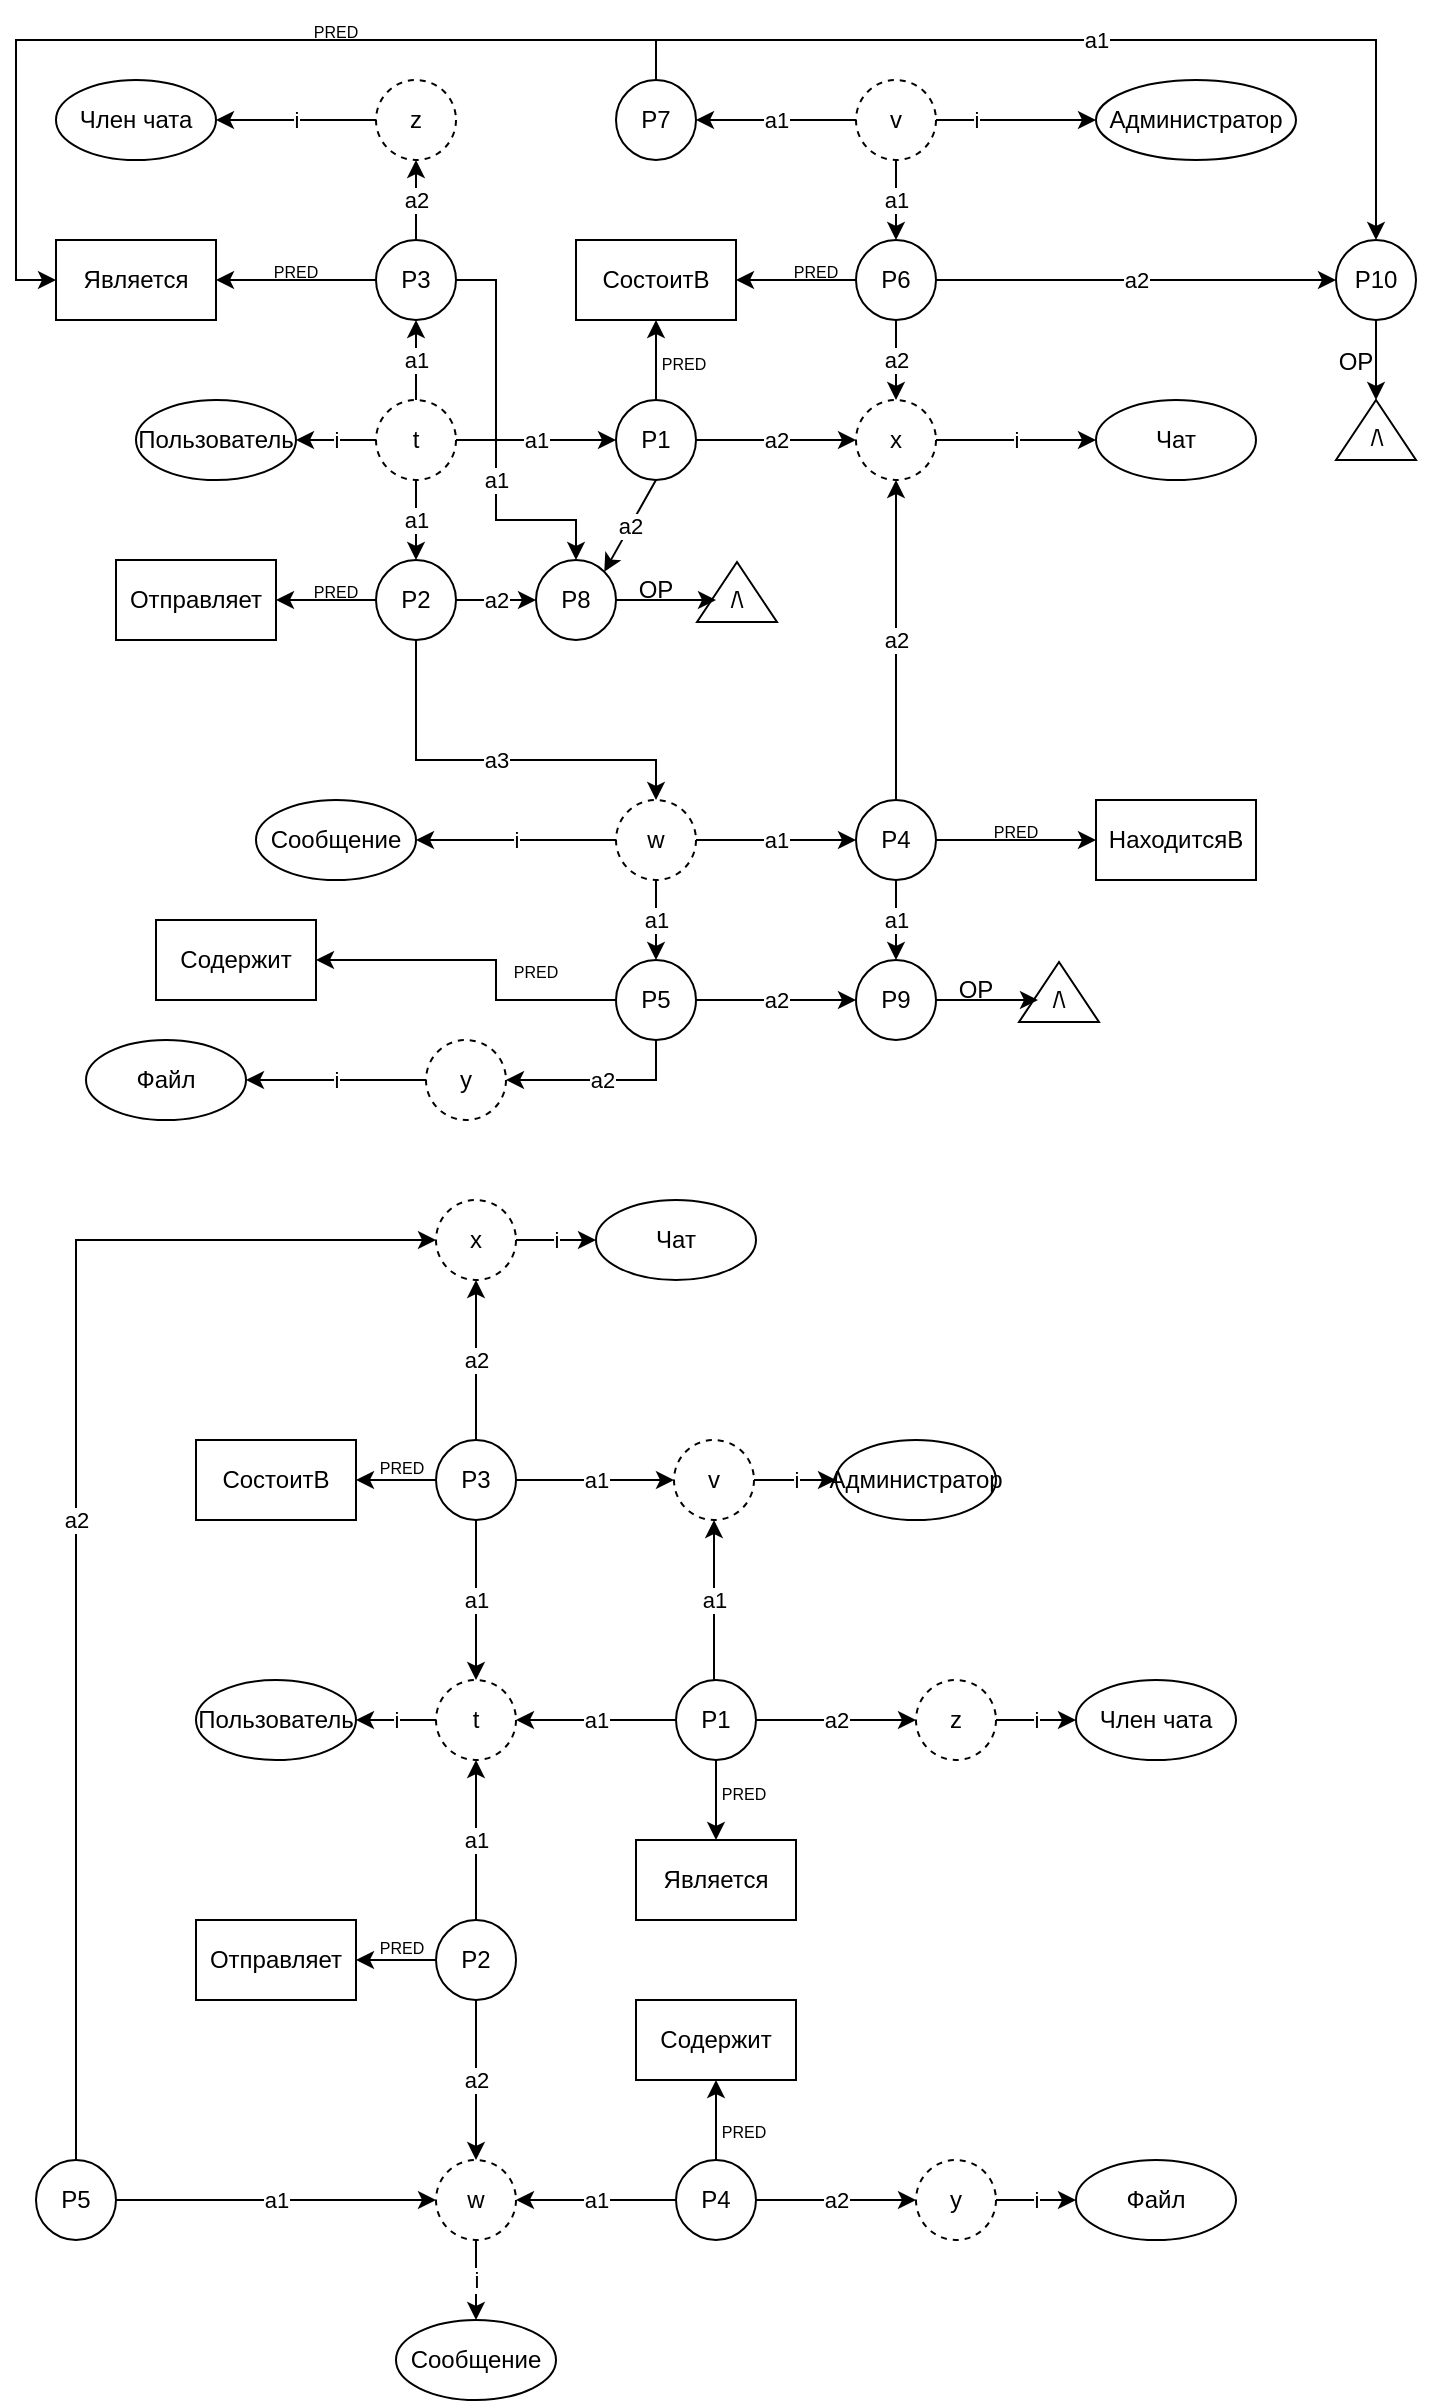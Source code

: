 <mxfile version="24.5.4" type="github">
  <diagram name="Страница — 1" id="cL5zYSq91LqEgFXlHr-6">
    <mxGraphModel dx="1185" dy="651" grid="1" gridSize="10" guides="1" tooltips="1" connect="1" arrows="1" fold="1" page="1" pageScale="1" pageWidth="827" pageHeight="1169" math="0" shadow="0">
      <root>
        <mxCell id="0" />
        <mxCell id="1" parent="0" />
        <mxCell id="q4UlUHuOyJ5aDkAFtEKm-1" value="Пользователь" style="ellipse;whiteSpace=wrap;html=1;" parent="1" vertex="1">
          <mxGeometry x="90" y="200" width="80" height="40" as="geometry" />
        </mxCell>
        <mxCell id="q4UlUHuOyJ5aDkAFtEKm-2" value="Чат" style="ellipse;whiteSpace=wrap;html=1;" parent="1" vertex="1">
          <mxGeometry x="570" y="200" width="80" height="40" as="geometry" />
        </mxCell>
        <mxCell id="q4UlUHuOyJ5aDkAFtEKm-3" value="Член чата" style="ellipse;whiteSpace=wrap;html=1;" parent="1" vertex="1">
          <mxGeometry x="50" y="40" width="80" height="40" as="geometry" />
        </mxCell>
        <mxCell id="q4UlUHuOyJ5aDkAFtEKm-4" value="Администратор" style="ellipse;whiteSpace=wrap;html=1;" parent="1" vertex="1">
          <mxGeometry x="570" y="40" width="100" height="40" as="geometry" />
        </mxCell>
        <mxCell id="q4UlUHuOyJ5aDkAFtEKm-5" value="Сообщение" style="ellipse;whiteSpace=wrap;html=1;" parent="1" vertex="1">
          <mxGeometry x="150" y="400" width="80" height="40" as="geometry" />
        </mxCell>
        <mxCell id="q4UlUHuOyJ5aDkAFtEKm-6" value="Файл" style="ellipse;whiteSpace=wrap;html=1;" parent="1" vertex="1">
          <mxGeometry x="65" y="520" width="80" height="40" as="geometry" />
        </mxCell>
        <mxCell id="q4UlUHuOyJ5aDkAFtEKm-7" value="" style="endArrow=classic;html=1;rounded=0;entryX=1;entryY=0.5;entryDx=0;entryDy=0;exitX=0;exitY=0.5;exitDx=0;exitDy=0;" parent="1" source="q4UlUHuOyJ5aDkAFtEKm-9" target="q4UlUHuOyJ5aDkAFtEKm-1" edge="1">
          <mxGeometry relative="1" as="geometry">
            <mxPoint x="150" y="260" as="sourcePoint" />
            <mxPoint x="250" y="260" as="targetPoint" />
          </mxGeometry>
        </mxCell>
        <mxCell id="q4UlUHuOyJ5aDkAFtEKm-8" value="i" style="edgeLabel;resizable=0;html=1;;align=center;verticalAlign=middle;" parent="q4UlUHuOyJ5aDkAFtEKm-7" connectable="0" vertex="1">
          <mxGeometry relative="1" as="geometry" />
        </mxCell>
        <mxCell id="q4UlUHuOyJ5aDkAFtEKm-9" value="t" style="ellipse;whiteSpace=wrap;html=1;align=center;dashed=1;" parent="1" vertex="1">
          <mxGeometry x="210" y="200" width="40" height="40" as="geometry" />
        </mxCell>
        <mxCell id="q4UlUHuOyJ5aDkAFtEKm-10" value="" style="endArrow=classic;html=1;rounded=0;entryX=0;entryY=0.5;entryDx=0;entryDy=0;exitX=1;exitY=0.5;exitDx=0;exitDy=0;" parent="1" source="q4UlUHuOyJ5aDkAFtEKm-12" target="q4UlUHuOyJ5aDkAFtEKm-2" edge="1">
          <mxGeometry relative="1" as="geometry">
            <mxPoint x="550" y="160" as="sourcePoint" />
            <mxPoint x="530" y="120" as="targetPoint" />
          </mxGeometry>
        </mxCell>
        <mxCell id="q4UlUHuOyJ5aDkAFtEKm-11" value="i" style="edgeLabel;resizable=0;html=1;;align=center;verticalAlign=middle;" parent="q4UlUHuOyJ5aDkAFtEKm-10" connectable="0" vertex="1">
          <mxGeometry relative="1" as="geometry" />
        </mxCell>
        <mxCell id="q4UlUHuOyJ5aDkAFtEKm-12" value="x" style="ellipse;whiteSpace=wrap;html=1;align=center;dashed=1;" parent="1" vertex="1">
          <mxGeometry x="450" y="200" width="40" height="40" as="geometry" />
        </mxCell>
        <mxCell id="q4UlUHuOyJ5aDkAFtEKm-13" value="" style="endArrow=classic;html=1;rounded=0;entryX=1;entryY=0.5;entryDx=0;entryDy=0;exitX=0;exitY=0.5;exitDx=0;exitDy=0;" parent="1" source="q4UlUHuOyJ5aDkAFtEKm-15" target="q4UlUHuOyJ5aDkAFtEKm-5" edge="1">
          <mxGeometry relative="1" as="geometry">
            <mxPoint x="270" y="460" as="sourcePoint" />
            <mxPoint x="250" y="420" as="targetPoint" />
          </mxGeometry>
        </mxCell>
        <mxCell id="q4UlUHuOyJ5aDkAFtEKm-14" value="i" style="edgeLabel;resizable=0;html=1;;align=center;verticalAlign=middle;" parent="q4UlUHuOyJ5aDkAFtEKm-13" connectable="0" vertex="1">
          <mxGeometry relative="1" as="geometry" />
        </mxCell>
        <mxCell id="q4UlUHuOyJ5aDkAFtEKm-15" value="w" style="ellipse;whiteSpace=wrap;html=1;align=center;dashed=1;" parent="1" vertex="1">
          <mxGeometry x="330" y="400" width="40" height="40" as="geometry" />
        </mxCell>
        <mxCell id="q4UlUHuOyJ5aDkAFtEKm-16" value="" style="endArrow=classic;html=1;rounded=0;exitX=0;exitY=0.5;exitDx=0;exitDy=0;entryX=0;entryY=0.5;entryDx=0;entryDy=0;" parent="1" source="q4UlUHuOyJ5aDkAFtEKm-18" target="q4UlUHuOyJ5aDkAFtEKm-4" edge="1">
          <mxGeometry relative="1" as="geometry">
            <mxPoint x="710" y="80" as="sourcePoint" />
            <mxPoint x="670" y="40" as="targetPoint" />
          </mxGeometry>
        </mxCell>
        <mxCell id="q4UlUHuOyJ5aDkAFtEKm-17" value="i" style="edgeLabel;resizable=0;html=1;;align=center;verticalAlign=middle;" parent="q4UlUHuOyJ5aDkAFtEKm-16" connectable="0" vertex="1">
          <mxGeometry relative="1" as="geometry" />
        </mxCell>
        <mxCell id="q4UlUHuOyJ5aDkAFtEKm-18" value="v" style="ellipse;whiteSpace=wrap;html=1;align=center;dashed=1;" parent="1" vertex="1">
          <mxGeometry x="450" y="40" width="40" height="40" as="geometry" />
        </mxCell>
        <mxCell id="q4UlUHuOyJ5aDkAFtEKm-19" value="" style="endArrow=classic;html=1;rounded=0;entryX=1;entryY=0.5;entryDx=0;entryDy=0;exitX=0;exitY=0.5;exitDx=0;exitDy=0;" parent="1" source="q4UlUHuOyJ5aDkAFtEKm-21" target="q4UlUHuOyJ5aDkAFtEKm-3" edge="1">
          <mxGeometry relative="1" as="geometry">
            <mxPoint x="150" y="100" as="sourcePoint" />
            <mxPoint x="130" y="60" as="targetPoint" />
          </mxGeometry>
        </mxCell>
        <mxCell id="q4UlUHuOyJ5aDkAFtEKm-20" value="i" style="edgeLabel;resizable=0;html=1;;align=center;verticalAlign=middle;" parent="q4UlUHuOyJ5aDkAFtEKm-19" connectable="0" vertex="1">
          <mxGeometry relative="1" as="geometry" />
        </mxCell>
        <mxCell id="q4UlUHuOyJ5aDkAFtEKm-21" value="z" style="ellipse;whiteSpace=wrap;html=1;align=center;dashed=1;" parent="1" vertex="1">
          <mxGeometry x="210" y="40" width="40" height="40" as="geometry" />
        </mxCell>
        <mxCell id="q4UlUHuOyJ5aDkAFtEKm-22" value="" style="endArrow=classic;html=1;rounded=0;entryX=1;entryY=0.5;entryDx=0;entryDy=0;exitX=0;exitY=0.5;exitDx=0;exitDy=0;" parent="1" source="q4UlUHuOyJ5aDkAFtEKm-24" target="q4UlUHuOyJ5aDkAFtEKm-6" edge="1">
          <mxGeometry relative="1" as="geometry">
            <mxPoint x="175" y="580" as="sourcePoint" />
            <mxPoint x="155" y="540" as="targetPoint" />
          </mxGeometry>
        </mxCell>
        <mxCell id="q4UlUHuOyJ5aDkAFtEKm-23" value="i" style="edgeLabel;resizable=0;html=1;;align=center;verticalAlign=middle;" parent="q4UlUHuOyJ5aDkAFtEKm-22" connectable="0" vertex="1">
          <mxGeometry relative="1" as="geometry" />
        </mxCell>
        <mxCell id="q4UlUHuOyJ5aDkAFtEKm-24" value="y" style="ellipse;whiteSpace=wrap;html=1;align=center;dashed=1;" parent="1" vertex="1">
          <mxGeometry x="235" y="520" width="40" height="40" as="geometry" />
        </mxCell>
        <mxCell id="q4UlUHuOyJ5aDkAFtEKm-41" value="СостоитВ" style="rounded=0;whiteSpace=wrap;html=1;" parent="1" vertex="1">
          <mxGeometry x="310" y="120" width="80" height="40" as="geometry" />
        </mxCell>
        <mxCell id="q4UlUHuOyJ5aDkAFtEKm-42" value="" style="endArrow=classic;html=1;rounded=0;exitX=0.5;exitY=0;exitDx=0;exitDy=0;entryX=0.5;entryY=1;entryDx=0;entryDy=0;" parent="1" source="q4UlUHuOyJ5aDkAFtEKm-44" target="q4UlUHuOyJ5aDkAFtEKm-41" edge="1">
          <mxGeometry width="50" height="50" relative="1" as="geometry">
            <mxPoint x="350" y="200" as="sourcePoint" />
            <mxPoint x="430" y="170" as="targetPoint" />
          </mxGeometry>
        </mxCell>
        <mxCell id="q4UlUHuOyJ5aDkAFtEKm-43" value="&lt;font style=&quot;font-size: 8px;&quot;&gt;PRED&lt;/font&gt;" style="text;html=1;align=center;verticalAlign=middle;whiteSpace=wrap;rounded=0;" parent="1" vertex="1">
          <mxGeometry x="334" y="166" width="60" height="30" as="geometry" />
        </mxCell>
        <mxCell id="q4UlUHuOyJ5aDkAFtEKm-44" value="P1" style="ellipse;whiteSpace=wrap;html=1;" parent="1" vertex="1">
          <mxGeometry x="330" y="200" width="40" height="40" as="geometry" />
        </mxCell>
        <mxCell id="q4UlUHuOyJ5aDkAFtEKm-45" value="" style="endArrow=classic;html=1;rounded=0;entryX=0;entryY=0.5;entryDx=0;entryDy=0;exitX=1;exitY=0.5;exitDx=0;exitDy=0;" parent="1" source="q4UlUHuOyJ5aDkAFtEKm-9" target="q4UlUHuOyJ5aDkAFtEKm-44" edge="1">
          <mxGeometry relative="1" as="geometry">
            <mxPoint x="220" y="230" as="sourcePoint" />
            <mxPoint x="140" y="230" as="targetPoint" />
          </mxGeometry>
        </mxCell>
        <mxCell id="q4UlUHuOyJ5aDkAFtEKm-46" value="a1" style="edgeLabel;resizable=0;html=1;;align=center;verticalAlign=middle;" parent="q4UlUHuOyJ5aDkAFtEKm-45" connectable="0" vertex="1">
          <mxGeometry relative="1" as="geometry" />
        </mxCell>
        <mxCell id="q4UlUHuOyJ5aDkAFtEKm-47" value="" style="endArrow=classic;html=1;rounded=0;entryX=0;entryY=0.5;entryDx=0;entryDy=0;exitX=1;exitY=0.5;exitDx=0;exitDy=0;" parent="1" source="q4UlUHuOyJ5aDkAFtEKm-44" target="q4UlUHuOyJ5aDkAFtEKm-12" edge="1">
          <mxGeometry relative="1" as="geometry">
            <mxPoint x="260" y="230" as="sourcePoint" />
            <mxPoint x="340" y="230" as="targetPoint" />
          </mxGeometry>
        </mxCell>
        <mxCell id="q4UlUHuOyJ5aDkAFtEKm-48" value="a2" style="edgeLabel;resizable=0;html=1;;align=center;verticalAlign=middle;" parent="q4UlUHuOyJ5aDkAFtEKm-47" connectable="0" vertex="1">
          <mxGeometry relative="1" as="geometry" />
        </mxCell>
        <mxCell id="q4UlUHuOyJ5aDkAFtEKm-50" value="P2" style="ellipse;whiteSpace=wrap;html=1;" parent="1" vertex="1">
          <mxGeometry x="210" y="280" width="40" height="40" as="geometry" />
        </mxCell>
        <mxCell id="q4UlUHuOyJ5aDkAFtEKm-52" value="" style="endArrow=classic;html=1;rounded=0;exitX=0;exitY=0.5;exitDx=0;exitDy=0;entryX=1;entryY=0.5;entryDx=0;entryDy=0;" parent="1" source="q4UlUHuOyJ5aDkAFtEKm-50" target="q4UlUHuOyJ5aDkAFtEKm-54" edge="1">
          <mxGeometry width="50" height="50" relative="1" as="geometry">
            <mxPoint x="166" y="300" as="sourcePoint" />
            <mxPoint x="130" y="300" as="targetPoint" />
          </mxGeometry>
        </mxCell>
        <mxCell id="q4UlUHuOyJ5aDkAFtEKm-53" value="&lt;font style=&quot;font-size: 8px;&quot;&gt;PRED&lt;/font&gt;" style="text;html=1;align=center;verticalAlign=middle;whiteSpace=wrap;rounded=0;" parent="1" vertex="1">
          <mxGeometry x="160" y="280" width="60" height="30" as="geometry" />
        </mxCell>
        <mxCell id="q4UlUHuOyJ5aDkAFtEKm-54" value="Отправляет" style="rounded=0;whiteSpace=wrap;html=1;" parent="1" vertex="1">
          <mxGeometry x="80" y="280" width="80" height="40" as="geometry" />
        </mxCell>
        <mxCell id="q4UlUHuOyJ5aDkAFtEKm-55" value="" style="endArrow=classic;html=1;rounded=0;entryX=0.5;entryY=0;entryDx=0;entryDy=0;exitX=0.5;exitY=1;exitDx=0;exitDy=0;" parent="1" source="q4UlUHuOyJ5aDkAFtEKm-9" target="q4UlUHuOyJ5aDkAFtEKm-50" edge="1">
          <mxGeometry relative="1" as="geometry">
            <mxPoint x="260" y="250" as="sourcePoint" />
            <mxPoint x="340" y="250" as="targetPoint" />
            <Array as="points">
              <mxPoint x="230" y="260" />
            </Array>
          </mxGeometry>
        </mxCell>
        <mxCell id="q4UlUHuOyJ5aDkAFtEKm-56" value="a1" style="edgeLabel;resizable=0;html=1;;align=center;verticalAlign=middle;" parent="q4UlUHuOyJ5aDkAFtEKm-55" connectable="0" vertex="1">
          <mxGeometry relative="1" as="geometry" />
        </mxCell>
        <mxCell id="q4UlUHuOyJ5aDkAFtEKm-57" value="" style="endArrow=classic;html=1;rounded=0;entryX=0.5;entryY=0;entryDx=0;entryDy=0;exitX=0.5;exitY=1;exitDx=0;exitDy=0;" parent="1" source="q4UlUHuOyJ5aDkAFtEKm-50" target="q4UlUHuOyJ5aDkAFtEKm-15" edge="1">
          <mxGeometry relative="1" as="geometry">
            <mxPoint x="384" y="359.61" as="sourcePoint" />
            <mxPoint x="464" y="359.61" as="targetPoint" />
            <Array as="points">
              <mxPoint x="230" y="380" />
              <mxPoint x="350" y="380" />
            </Array>
          </mxGeometry>
        </mxCell>
        <mxCell id="q4UlUHuOyJ5aDkAFtEKm-58" value="a3" style="edgeLabel;resizable=0;html=1;;align=center;verticalAlign=middle;" parent="q4UlUHuOyJ5aDkAFtEKm-57" connectable="0" vertex="1">
          <mxGeometry relative="1" as="geometry" />
        </mxCell>
        <mxCell id="q4UlUHuOyJ5aDkAFtEKm-59" value="" style="endArrow=classic;html=1;rounded=0;entryX=0.5;entryY=1;entryDx=0;entryDy=0;exitX=0.5;exitY=0;exitDx=0;exitDy=0;" parent="1" source="q4UlUHuOyJ5aDkAFtEKm-68" target="q4UlUHuOyJ5aDkAFtEKm-12" edge="1">
          <mxGeometry relative="1" as="geometry">
            <mxPoint x="380" y="420" as="sourcePoint" />
            <mxPoint x="480" y="319.6" as="targetPoint" />
            <Array as="points">
              <mxPoint x="470" y="380" />
              <mxPoint x="470" y="300" />
            </Array>
          </mxGeometry>
        </mxCell>
        <mxCell id="q4UlUHuOyJ5aDkAFtEKm-60" value="a2" style="edgeLabel;resizable=0;html=1;;align=center;verticalAlign=middle;" parent="q4UlUHuOyJ5aDkAFtEKm-59" connectable="0" vertex="1">
          <mxGeometry relative="1" as="geometry" />
        </mxCell>
        <mxCell id="q4UlUHuOyJ5aDkAFtEKm-61" value="P3" style="ellipse;whiteSpace=wrap;html=1;" parent="1" vertex="1">
          <mxGeometry x="210" y="120" width="40" height="40" as="geometry" />
        </mxCell>
        <mxCell id="q4UlUHuOyJ5aDkAFtEKm-62" value="" style="endArrow=classic;html=1;rounded=0;entryX=0.5;entryY=1;entryDx=0;entryDy=0;exitX=0.5;exitY=0;exitDx=0;exitDy=0;" parent="1" source="q4UlUHuOyJ5aDkAFtEKm-61" target="q4UlUHuOyJ5aDkAFtEKm-21" edge="1">
          <mxGeometry relative="1" as="geometry">
            <mxPoint x="90" y="139.8" as="sourcePoint" />
            <mxPoint x="170" y="139.8" as="targetPoint" />
          </mxGeometry>
        </mxCell>
        <mxCell id="q4UlUHuOyJ5aDkAFtEKm-63" value="a2" style="edgeLabel;resizable=0;html=1;;align=center;verticalAlign=middle;" parent="q4UlUHuOyJ5aDkAFtEKm-62" connectable="0" vertex="1">
          <mxGeometry relative="1" as="geometry" />
        </mxCell>
        <mxCell id="q4UlUHuOyJ5aDkAFtEKm-64" value="" style="endArrow=classic;html=1;rounded=0;entryX=0.5;entryY=1;entryDx=0;entryDy=0;exitX=0.5;exitY=0;exitDx=0;exitDy=0;" parent="1" source="q4UlUHuOyJ5aDkAFtEKm-9" target="q4UlUHuOyJ5aDkAFtEKm-61" edge="1">
          <mxGeometry relative="1" as="geometry">
            <mxPoint x="250" y="206" as="sourcePoint" />
            <mxPoint x="250" y="166" as="targetPoint" />
          </mxGeometry>
        </mxCell>
        <mxCell id="q4UlUHuOyJ5aDkAFtEKm-65" value="a1" style="edgeLabel;resizable=0;html=1;;align=center;verticalAlign=middle;" parent="q4UlUHuOyJ5aDkAFtEKm-64" connectable="0" vertex="1">
          <mxGeometry relative="1" as="geometry" />
        </mxCell>
        <mxCell id="q4UlUHuOyJ5aDkAFtEKm-66" value="Является" style="rounded=0;whiteSpace=wrap;html=1;" parent="1" vertex="1">
          <mxGeometry x="50" y="120" width="80" height="40" as="geometry" />
        </mxCell>
        <mxCell id="q4UlUHuOyJ5aDkAFtEKm-68" value="P4" style="ellipse;whiteSpace=wrap;html=1;" parent="1" vertex="1">
          <mxGeometry x="450" y="400" width="40" height="40" as="geometry" />
        </mxCell>
        <mxCell id="q4UlUHuOyJ5aDkAFtEKm-69" value="" style="endArrow=classic;html=1;rounded=0;entryX=0;entryY=0.5;entryDx=0;entryDy=0;exitX=1;exitY=0.5;exitDx=0;exitDy=0;" parent="1" source="q4UlUHuOyJ5aDkAFtEKm-15" target="q4UlUHuOyJ5aDkAFtEKm-68" edge="1">
          <mxGeometry relative="1" as="geometry">
            <mxPoint x="360" y="330" as="sourcePoint" />
            <mxPoint x="360" y="410" as="targetPoint" />
          </mxGeometry>
        </mxCell>
        <mxCell id="q4UlUHuOyJ5aDkAFtEKm-70" value="a1" style="edgeLabel;resizable=0;html=1;;align=center;verticalAlign=middle;" parent="q4UlUHuOyJ5aDkAFtEKm-69" connectable="0" vertex="1">
          <mxGeometry relative="1" as="geometry" />
        </mxCell>
        <mxCell id="q4UlUHuOyJ5aDkAFtEKm-71" value="НаходитсяВ" style="rounded=0;whiteSpace=wrap;html=1;" parent="1" vertex="1">
          <mxGeometry x="570" y="400" width="80" height="40" as="geometry" />
        </mxCell>
        <mxCell id="q4UlUHuOyJ5aDkAFtEKm-72" value="" style="endArrow=classic;html=1;rounded=0;exitX=1;exitY=0.5;exitDx=0;exitDy=0;entryX=0;entryY=0.5;entryDx=0;entryDy=0;" parent="1" source="q4UlUHuOyJ5aDkAFtEKm-68" target="q4UlUHuOyJ5aDkAFtEKm-71" edge="1">
          <mxGeometry width="50" height="50" relative="1" as="geometry">
            <mxPoint x="570" y="370" as="sourcePoint" />
            <mxPoint x="490" y="370" as="targetPoint" />
          </mxGeometry>
        </mxCell>
        <mxCell id="q4UlUHuOyJ5aDkAFtEKm-73" value="&lt;font style=&quot;font-size: 8px;&quot;&gt;PRED&lt;/font&gt;" style="text;html=1;align=center;verticalAlign=middle;whiteSpace=wrap;rounded=0;" parent="1" vertex="1">
          <mxGeometry x="500" y="400" width="60" height="30" as="geometry" />
        </mxCell>
        <mxCell id="q4UlUHuOyJ5aDkAFtEKm-76" value="" style="endArrow=classic;html=1;rounded=0;exitX=0;exitY=0.5;exitDx=0;exitDy=0;entryX=1;entryY=0.5;entryDx=0;entryDy=0;" parent="1" source="q4UlUHuOyJ5aDkAFtEKm-61" target="q4UlUHuOyJ5aDkAFtEKm-66" edge="1">
          <mxGeometry width="50" height="50" relative="1" as="geometry">
            <mxPoint x="210" y="140" as="sourcePoint" />
            <mxPoint x="130" y="140" as="targetPoint" />
          </mxGeometry>
        </mxCell>
        <mxCell id="q4UlUHuOyJ5aDkAFtEKm-77" value="&lt;font style=&quot;font-size: 8px;&quot;&gt;PRED&lt;/font&gt;" style="text;html=1;align=center;verticalAlign=middle;whiteSpace=wrap;rounded=0;" parent="1" vertex="1">
          <mxGeometry x="140" y="120" width="60" height="30" as="geometry" />
        </mxCell>
        <mxCell id="q4UlUHuOyJ5aDkAFtEKm-78" value="P5" style="ellipse;whiteSpace=wrap;html=1;" parent="1" vertex="1">
          <mxGeometry x="330" y="480" width="40" height="40" as="geometry" />
        </mxCell>
        <mxCell id="q4UlUHuOyJ5aDkAFtEKm-79" value="" style="endArrow=classic;html=1;rounded=0;entryX=0.5;entryY=0;entryDx=0;entryDy=0;exitX=0.5;exitY=1;exitDx=0;exitDy=0;" parent="1" source="q4UlUHuOyJ5aDkAFtEKm-15" target="q4UlUHuOyJ5aDkAFtEKm-78" edge="1">
          <mxGeometry relative="1" as="geometry">
            <mxPoint x="370" y="460" as="sourcePoint" />
            <mxPoint x="450" y="460" as="targetPoint" />
          </mxGeometry>
        </mxCell>
        <mxCell id="q4UlUHuOyJ5aDkAFtEKm-80" value="a1" style="edgeLabel;resizable=0;html=1;;align=center;verticalAlign=middle;" parent="q4UlUHuOyJ5aDkAFtEKm-79" connectable="0" vertex="1">
          <mxGeometry relative="1" as="geometry" />
        </mxCell>
        <mxCell id="q4UlUHuOyJ5aDkAFtEKm-81" value="" style="endArrow=classic;html=1;rounded=0;entryX=1;entryY=0.5;entryDx=0;entryDy=0;exitX=0.5;exitY=1;exitDx=0;exitDy=0;" parent="1" source="q4UlUHuOyJ5aDkAFtEKm-78" target="q4UlUHuOyJ5aDkAFtEKm-24" edge="1">
          <mxGeometry relative="1" as="geometry">
            <mxPoint x="360" y="450" as="sourcePoint" />
            <mxPoint x="360" y="490" as="targetPoint" />
            <Array as="points">
              <mxPoint x="350" y="540" />
            </Array>
          </mxGeometry>
        </mxCell>
        <mxCell id="q4UlUHuOyJ5aDkAFtEKm-82" value="a2" style="edgeLabel;resizable=0;html=1;;align=center;verticalAlign=middle;" parent="q4UlUHuOyJ5aDkAFtEKm-81" connectable="0" vertex="1">
          <mxGeometry relative="1" as="geometry" />
        </mxCell>
        <mxCell id="q4UlUHuOyJ5aDkAFtEKm-85" value="&lt;font style=&quot;font-size: 8px;&quot;&gt;PRED&lt;/font&gt;" style="text;html=1;align=center;verticalAlign=middle;whiteSpace=wrap;rounded=0;" parent="1" vertex="1">
          <mxGeometry x="260" y="470" width="60" height="30" as="geometry" />
        </mxCell>
        <mxCell id="q4UlUHuOyJ5aDkAFtEKm-88" value="P6" style="ellipse;whiteSpace=wrap;html=1;" parent="1" vertex="1">
          <mxGeometry x="450" y="120" width="40" height="40" as="geometry" />
        </mxCell>
        <mxCell id="q4UlUHuOyJ5aDkAFtEKm-89" value="" style="endArrow=classic;html=1;rounded=0;entryX=0.5;entryY=0;entryDx=0;entryDy=0;exitX=0.5;exitY=1;exitDx=0;exitDy=0;" parent="1" source="q4UlUHuOyJ5aDkAFtEKm-18" target="q4UlUHuOyJ5aDkAFtEKm-88" edge="1">
          <mxGeometry relative="1" as="geometry">
            <mxPoint x="260" y="230" as="sourcePoint" />
            <mxPoint x="340" y="230" as="targetPoint" />
          </mxGeometry>
        </mxCell>
        <mxCell id="q4UlUHuOyJ5aDkAFtEKm-90" value="a1" style="edgeLabel;resizable=0;html=1;;align=center;verticalAlign=middle;" parent="q4UlUHuOyJ5aDkAFtEKm-89" connectable="0" vertex="1">
          <mxGeometry relative="1" as="geometry" />
        </mxCell>
        <mxCell id="q4UlUHuOyJ5aDkAFtEKm-91" value="" style="endArrow=classic;html=1;rounded=0;exitX=0;exitY=0.5;exitDx=0;exitDy=0;entryX=1;entryY=0.5;entryDx=0;entryDy=0;" parent="1" source="q4UlUHuOyJ5aDkAFtEKm-88" target="q4UlUHuOyJ5aDkAFtEKm-41" edge="1">
          <mxGeometry width="50" height="50" relative="1" as="geometry">
            <mxPoint x="360" y="210" as="sourcePoint" />
            <mxPoint x="360" y="170" as="targetPoint" />
          </mxGeometry>
        </mxCell>
        <mxCell id="q4UlUHuOyJ5aDkAFtEKm-92" value="&lt;font style=&quot;font-size: 8px;&quot;&gt;PRED&lt;/font&gt;" style="text;html=1;align=center;verticalAlign=middle;whiteSpace=wrap;rounded=0;" parent="1" vertex="1">
          <mxGeometry x="400" y="120" width="60" height="30" as="geometry" />
        </mxCell>
        <mxCell id="q4UlUHuOyJ5aDkAFtEKm-93" value="" style="endArrow=classic;html=1;rounded=0;entryX=0.5;entryY=0;entryDx=0;entryDy=0;exitX=0.5;exitY=1;exitDx=0;exitDy=0;" parent="1" source="q4UlUHuOyJ5aDkAFtEKm-88" target="q4UlUHuOyJ5aDkAFtEKm-12" edge="1">
          <mxGeometry relative="1" as="geometry">
            <mxPoint x="510" y="160" as="sourcePoint" />
            <mxPoint x="510" y="200" as="targetPoint" />
          </mxGeometry>
        </mxCell>
        <mxCell id="q4UlUHuOyJ5aDkAFtEKm-94" value="a2" style="edgeLabel;resizable=0;html=1;;align=center;verticalAlign=middle;" parent="q4UlUHuOyJ5aDkAFtEKm-93" connectable="0" vertex="1">
          <mxGeometry relative="1" as="geometry" />
        </mxCell>
        <mxCell id="q4UlUHuOyJ5aDkAFtEKm-95" value="P7" style="ellipse;whiteSpace=wrap;html=1;" parent="1" vertex="1">
          <mxGeometry x="330" y="40" width="40" height="40" as="geometry" />
        </mxCell>
        <mxCell id="q4UlUHuOyJ5aDkAFtEKm-96" value="" style="endArrow=classic;html=1;rounded=0;entryX=1;entryY=0.5;entryDx=0;entryDy=0;exitX=0;exitY=0.5;exitDx=0;exitDy=0;" parent="1" source="q4UlUHuOyJ5aDkAFtEKm-18" target="q4UlUHuOyJ5aDkAFtEKm-95" edge="1">
          <mxGeometry relative="1" as="geometry">
            <mxPoint x="480" y="90" as="sourcePoint" />
            <mxPoint x="480" y="130" as="targetPoint" />
          </mxGeometry>
        </mxCell>
        <mxCell id="q4UlUHuOyJ5aDkAFtEKm-97" value="a1" style="edgeLabel;resizable=0;html=1;;align=center;verticalAlign=middle;" parent="q4UlUHuOyJ5aDkAFtEKm-96" connectable="0" vertex="1">
          <mxGeometry relative="1" as="geometry" />
        </mxCell>
        <mxCell id="q4UlUHuOyJ5aDkAFtEKm-98" value="" style="endArrow=classic;html=1;rounded=0;exitX=0.5;exitY=0;exitDx=0;exitDy=0;entryX=0;entryY=0.5;entryDx=0;entryDy=0;" parent="1" source="q4UlUHuOyJ5aDkAFtEKm-95" target="q4UlUHuOyJ5aDkAFtEKm-66" edge="1">
          <mxGeometry width="50" height="50" relative="1" as="geometry">
            <mxPoint x="330" y="10" as="sourcePoint" />
            <mxPoint x="30" y="60" as="targetPoint" />
            <Array as="points">
              <mxPoint x="350" y="20" />
              <mxPoint x="30" y="20" />
              <mxPoint x="30" y="140" />
            </Array>
          </mxGeometry>
        </mxCell>
        <mxCell id="q4UlUHuOyJ5aDkAFtEKm-99" value="&lt;font style=&quot;font-size: 8px;&quot;&gt;PRED&lt;/font&gt;" style="text;html=1;align=center;verticalAlign=middle;whiteSpace=wrap;rounded=0;" parent="1" vertex="1">
          <mxGeometry x="160" width="60" height="30" as="geometry" />
        </mxCell>
        <mxCell id="q4UlUHuOyJ5aDkAFtEKm-100" value="P8" style="ellipse;whiteSpace=wrap;html=1;" parent="1" vertex="1">
          <mxGeometry x="290" y="280" width="40" height="40" as="geometry" />
        </mxCell>
        <mxCell id="q4UlUHuOyJ5aDkAFtEKm-101" value="" style="endArrow=classic;html=1;rounded=0;entryX=0.5;entryY=0;entryDx=0;entryDy=0;exitX=1;exitY=0.5;exitDx=0;exitDy=0;" parent="1" source="q4UlUHuOyJ5aDkAFtEKm-61" target="q4UlUHuOyJ5aDkAFtEKm-100" edge="1">
          <mxGeometry relative="1" as="geometry">
            <mxPoint x="240" y="130" as="sourcePoint" />
            <mxPoint x="240" y="90" as="targetPoint" />
            <Array as="points">
              <mxPoint x="270" y="140" />
              <mxPoint x="270" y="260" />
              <mxPoint x="310" y="260" />
            </Array>
          </mxGeometry>
        </mxCell>
        <mxCell id="q4UlUHuOyJ5aDkAFtEKm-102" value="a1" style="edgeLabel;resizable=0;html=1;;align=center;verticalAlign=middle;" parent="q4UlUHuOyJ5aDkAFtEKm-101" connectable="0" vertex="1">
          <mxGeometry relative="1" as="geometry">
            <mxPoint y="20" as="offset" />
          </mxGeometry>
        </mxCell>
        <mxCell id="q4UlUHuOyJ5aDkAFtEKm-103" value="" style="endArrow=classic;html=1;rounded=0;entryX=0;entryY=0.5;entryDx=0;entryDy=0;exitX=1;exitY=0.5;exitDx=0;exitDy=0;" parent="1" source="q4UlUHuOyJ5aDkAFtEKm-50" target="q4UlUHuOyJ5aDkAFtEKm-100" edge="1">
          <mxGeometry relative="1" as="geometry">
            <mxPoint x="260" y="230" as="sourcePoint" />
            <mxPoint x="340" y="230" as="targetPoint" />
          </mxGeometry>
        </mxCell>
        <mxCell id="q4UlUHuOyJ5aDkAFtEKm-104" value="a2" style="edgeLabel;resizable=0;html=1;;align=center;verticalAlign=middle;" parent="q4UlUHuOyJ5aDkAFtEKm-103" connectable="0" vertex="1">
          <mxGeometry relative="1" as="geometry" />
        </mxCell>
        <mxCell id="q4UlUHuOyJ5aDkAFtEKm-110" value="" style="group" parent="1" vertex="1" connectable="0">
          <mxGeometry x="359" y="281" width="63" height="34" as="geometry" />
        </mxCell>
        <mxCell id="q4UlUHuOyJ5aDkAFtEKm-106" value="" style="verticalLabelPosition=bottom;verticalAlign=top;html=1;shape=mxgraph.basic.acute_triangle;dx=0.5;" parent="q4UlUHuOyJ5aDkAFtEKm-110" vertex="1">
          <mxGeometry x="11.5" width="40" height="30" as="geometry" />
        </mxCell>
        <mxCell id="q4UlUHuOyJ5aDkAFtEKm-109" value="" style="group" parent="q4UlUHuOyJ5aDkAFtEKm-110" vertex="1" connectable="0">
          <mxGeometry y="4" width="63" height="30" as="geometry" />
        </mxCell>
        <mxCell id="q4UlUHuOyJ5aDkAFtEKm-107" value="\" style="text;html=1;align=center;verticalAlign=middle;whiteSpace=wrap;rounded=0;" parent="q4UlUHuOyJ5aDkAFtEKm-109" vertex="1">
          <mxGeometry x="3" width="60" height="30" as="geometry" />
        </mxCell>
        <mxCell id="q4UlUHuOyJ5aDkAFtEKm-108" value="/" style="text;html=1;align=center;verticalAlign=middle;whiteSpace=wrap;rounded=0;" parent="q4UlUHuOyJ5aDkAFtEKm-109" vertex="1">
          <mxGeometry width="60" height="30" as="geometry" />
        </mxCell>
        <mxCell id="q4UlUHuOyJ5aDkAFtEKm-111" value="" style="endArrow=classic;html=1;rounded=0;exitX=1;exitY=0.5;exitDx=0;exitDy=0;entryX=0.35;entryY=0.5;entryDx=0;entryDy=0;entryPerimeter=0;" parent="1" source="q4UlUHuOyJ5aDkAFtEKm-100" target="q4UlUHuOyJ5aDkAFtEKm-108" edge="1">
          <mxGeometry width="50" height="50" relative="1" as="geometry">
            <mxPoint x="350" y="320" as="sourcePoint" />
            <mxPoint x="400" y="270" as="targetPoint" />
          </mxGeometry>
        </mxCell>
        <mxCell id="q4UlUHuOyJ5aDkAFtEKm-112" value="OP" style="text;html=1;align=center;verticalAlign=middle;whiteSpace=wrap;rounded=0;" parent="1" vertex="1">
          <mxGeometry x="320" y="280" width="60" height="30" as="geometry" />
        </mxCell>
        <mxCell id="q4UlUHuOyJ5aDkAFtEKm-113" value="" style="endArrow=classic;html=1;rounded=0;entryX=1;entryY=0;entryDx=0;entryDy=0;exitX=0.5;exitY=1;exitDx=0;exitDy=0;" parent="1" source="q4UlUHuOyJ5aDkAFtEKm-44" target="q4UlUHuOyJ5aDkAFtEKm-100" edge="1">
          <mxGeometry relative="1" as="geometry">
            <mxPoint x="480" y="170" as="sourcePoint" />
            <mxPoint x="480" y="210" as="targetPoint" />
          </mxGeometry>
        </mxCell>
        <mxCell id="q4UlUHuOyJ5aDkAFtEKm-114" value="a2" style="edgeLabel;resizable=0;html=1;;align=center;verticalAlign=middle;" parent="q4UlUHuOyJ5aDkAFtEKm-113" connectable="0" vertex="1">
          <mxGeometry relative="1" as="geometry" />
        </mxCell>
        <mxCell id="q4UlUHuOyJ5aDkAFtEKm-115" value="P9" style="ellipse;whiteSpace=wrap;html=1;" parent="1" vertex="1">
          <mxGeometry x="450" y="480" width="40" height="40" as="geometry" />
        </mxCell>
        <mxCell id="q4UlUHuOyJ5aDkAFtEKm-116" value="" style="endArrow=classic;html=1;rounded=0;entryX=0.5;entryY=0;entryDx=0;entryDy=0;exitX=0.5;exitY=1;exitDx=0;exitDy=0;" parent="1" source="q4UlUHuOyJ5aDkAFtEKm-68" target="q4UlUHuOyJ5aDkAFtEKm-115" edge="1">
          <mxGeometry relative="1" as="geometry">
            <mxPoint x="437" y="462" as="sourcePoint" />
            <mxPoint x="411" y="508" as="targetPoint" />
          </mxGeometry>
        </mxCell>
        <mxCell id="q4UlUHuOyJ5aDkAFtEKm-117" value="a1" style="edgeLabel;resizable=0;html=1;;align=center;verticalAlign=middle;" parent="q4UlUHuOyJ5aDkAFtEKm-116" connectable="0" vertex="1">
          <mxGeometry relative="1" as="geometry" />
        </mxCell>
        <mxCell id="q4UlUHuOyJ5aDkAFtEKm-118" value="" style="endArrow=classic;html=1;rounded=0;entryX=0;entryY=0.5;entryDx=0;entryDy=0;exitX=1;exitY=0.5;exitDx=0;exitDy=0;" parent="1" source="q4UlUHuOyJ5aDkAFtEKm-78" target="q4UlUHuOyJ5aDkAFtEKm-115" edge="1">
          <mxGeometry relative="1" as="geometry">
            <mxPoint x="480" y="450" as="sourcePoint" />
            <mxPoint x="480" y="490" as="targetPoint" />
          </mxGeometry>
        </mxCell>
        <mxCell id="q4UlUHuOyJ5aDkAFtEKm-119" value="a2" style="edgeLabel;resizable=0;html=1;;align=center;verticalAlign=middle;" parent="q4UlUHuOyJ5aDkAFtEKm-118" connectable="0" vertex="1">
          <mxGeometry relative="1" as="geometry" />
        </mxCell>
        <mxCell id="q4UlUHuOyJ5aDkAFtEKm-120" value="" style="group" parent="1" vertex="1" connectable="0">
          <mxGeometry x="520" y="481" width="63" height="34" as="geometry" />
        </mxCell>
        <mxCell id="q4UlUHuOyJ5aDkAFtEKm-121" value="" style="verticalLabelPosition=bottom;verticalAlign=top;html=1;shape=mxgraph.basic.acute_triangle;dx=0.5;" parent="q4UlUHuOyJ5aDkAFtEKm-120" vertex="1">
          <mxGeometry x="11.5" width="40" height="30" as="geometry" />
        </mxCell>
        <mxCell id="q4UlUHuOyJ5aDkAFtEKm-122" value="" style="group" parent="q4UlUHuOyJ5aDkAFtEKm-120" vertex="1" connectable="0">
          <mxGeometry y="4" width="63" height="30" as="geometry" />
        </mxCell>
        <mxCell id="q4UlUHuOyJ5aDkAFtEKm-123" value="\" style="text;html=1;align=center;verticalAlign=middle;whiteSpace=wrap;rounded=0;" parent="q4UlUHuOyJ5aDkAFtEKm-122" vertex="1">
          <mxGeometry x="3" width="60" height="30" as="geometry" />
        </mxCell>
        <mxCell id="q4UlUHuOyJ5aDkAFtEKm-124" value="/" style="text;html=1;align=center;verticalAlign=middle;whiteSpace=wrap;rounded=0;" parent="q4UlUHuOyJ5aDkAFtEKm-122" vertex="1">
          <mxGeometry width="60" height="30" as="geometry" />
        </mxCell>
        <mxCell id="q4UlUHuOyJ5aDkAFtEKm-125" value="" style="endArrow=classic;html=1;rounded=0;exitX=1;exitY=0.5;exitDx=0;exitDy=0;entryX=0.35;entryY=0.5;entryDx=0;entryDy=0;entryPerimeter=0;" parent="1" source="q4UlUHuOyJ5aDkAFtEKm-115" target="q4UlUHuOyJ5aDkAFtEKm-124" edge="1">
          <mxGeometry width="50" height="50" relative="1" as="geometry">
            <mxPoint x="500" y="499" as="sourcePoint" />
            <mxPoint x="570" y="469" as="targetPoint" />
          </mxGeometry>
        </mxCell>
        <mxCell id="q4UlUHuOyJ5aDkAFtEKm-126" value="OP" style="text;html=1;align=center;verticalAlign=middle;whiteSpace=wrap;rounded=0;" parent="1" vertex="1">
          <mxGeometry x="480" y="480" width="60" height="30" as="geometry" />
        </mxCell>
        <mxCell id="q4UlUHuOyJ5aDkAFtEKm-127" value="" style="endArrow=classic;html=1;rounded=0;exitX=0.5;exitY=0;exitDx=0;exitDy=0;entryX=0.5;entryY=0;entryDx=0;entryDy=0;" parent="1" source="q4UlUHuOyJ5aDkAFtEKm-95" target="q4UlUHuOyJ5aDkAFtEKm-131" edge="1">
          <mxGeometry relative="1" as="geometry">
            <mxPoint x="460" y="70" as="sourcePoint" />
            <mxPoint x="710" y="120" as="targetPoint" />
            <Array as="points">
              <mxPoint x="350" y="20" />
              <mxPoint x="710" y="20" />
            </Array>
          </mxGeometry>
        </mxCell>
        <mxCell id="q4UlUHuOyJ5aDkAFtEKm-128" value="a1" style="edgeLabel;resizable=0;html=1;;align=center;verticalAlign=middle;" parent="q4UlUHuOyJ5aDkAFtEKm-127" connectable="0" vertex="1">
          <mxGeometry relative="1" as="geometry" />
        </mxCell>
        <mxCell id="q4UlUHuOyJ5aDkAFtEKm-129" value="" style="endArrow=classic;html=1;rounded=0;exitX=1;exitY=0.5;exitDx=0;exitDy=0;entryX=0;entryY=0.5;entryDx=0;entryDy=0;" parent="1" source="q4UlUHuOyJ5aDkAFtEKm-88" target="q4UlUHuOyJ5aDkAFtEKm-131" edge="1">
          <mxGeometry relative="1" as="geometry">
            <mxPoint x="480" y="90" as="sourcePoint" />
            <mxPoint x="690" y="140" as="targetPoint" />
          </mxGeometry>
        </mxCell>
        <mxCell id="q4UlUHuOyJ5aDkAFtEKm-130" value="a2" style="edgeLabel;resizable=0;html=1;;align=center;verticalAlign=middle;" parent="q4UlUHuOyJ5aDkAFtEKm-129" connectable="0" vertex="1">
          <mxGeometry relative="1" as="geometry" />
        </mxCell>
        <mxCell id="q4UlUHuOyJ5aDkAFtEKm-131" value="P10" style="ellipse;whiteSpace=wrap;html=1;" parent="1" vertex="1">
          <mxGeometry x="690" y="120" width="40" height="40" as="geometry" />
        </mxCell>
        <mxCell id="q4UlUHuOyJ5aDkAFtEKm-132" value="" style="group" parent="1" vertex="1" connectable="0">
          <mxGeometry x="678.5" y="200" width="63" height="34" as="geometry" />
        </mxCell>
        <mxCell id="q4UlUHuOyJ5aDkAFtEKm-133" value="" style="verticalLabelPosition=bottom;verticalAlign=top;html=1;shape=mxgraph.basic.acute_triangle;dx=0.5;" parent="q4UlUHuOyJ5aDkAFtEKm-132" vertex="1">
          <mxGeometry x="11.5" width="40" height="30" as="geometry" />
        </mxCell>
        <mxCell id="q4UlUHuOyJ5aDkAFtEKm-134" value="" style="group" parent="q4UlUHuOyJ5aDkAFtEKm-132" vertex="1" connectable="0">
          <mxGeometry y="4" width="63" height="30" as="geometry" />
        </mxCell>
        <mxCell id="q4UlUHuOyJ5aDkAFtEKm-135" value="\" style="text;html=1;align=center;verticalAlign=middle;whiteSpace=wrap;rounded=0;" parent="q4UlUHuOyJ5aDkAFtEKm-134" vertex="1">
          <mxGeometry x="3" width="60" height="30" as="geometry" />
        </mxCell>
        <mxCell id="q4UlUHuOyJ5aDkAFtEKm-136" value="/" style="text;html=1;align=center;verticalAlign=middle;whiteSpace=wrap;rounded=0;" parent="q4UlUHuOyJ5aDkAFtEKm-134" vertex="1">
          <mxGeometry width="60" height="30" as="geometry" />
        </mxCell>
        <mxCell id="q4UlUHuOyJ5aDkAFtEKm-137" value="" style="endArrow=classic;html=1;rounded=0;exitX=0.5;exitY=1;exitDx=0;exitDy=0;" parent="1" source="q4UlUHuOyJ5aDkAFtEKm-131" edge="1">
          <mxGeometry width="50" height="50" relative="1" as="geometry">
            <mxPoint x="679" y="190" as="sourcePoint" />
            <mxPoint x="710" y="200" as="targetPoint" />
          </mxGeometry>
        </mxCell>
        <mxCell id="q4UlUHuOyJ5aDkAFtEKm-138" value="OP" style="text;html=1;align=center;verticalAlign=middle;whiteSpace=wrap;rounded=0;" parent="1" vertex="1">
          <mxGeometry x="670" y="166" width="60" height="30" as="geometry" />
        </mxCell>
        <mxCell id="2-RGKywpemMOQDKq7ekj-1" value="" style="endArrow=classic;html=1;rounded=0;exitX=0;exitY=0.5;exitDx=0;exitDy=0;" parent="1" source="q4UlUHuOyJ5aDkAFtEKm-78" edge="1">
          <mxGeometry width="50" height="50" relative="1" as="geometry">
            <mxPoint x="210" y="500" as="sourcePoint" />
            <mxPoint x="180" y="480" as="targetPoint" />
            <Array as="points">
              <mxPoint x="270" y="500" />
              <mxPoint x="270" y="480" />
            </Array>
          </mxGeometry>
        </mxCell>
        <mxCell id="2-RGKywpemMOQDKq7ekj-2" value="Содержит" style="rounded=0;whiteSpace=wrap;html=1;" parent="1" vertex="1">
          <mxGeometry x="100" y="460" width="80" height="40" as="geometry" />
        </mxCell>
        <mxCell id="PWmW-OovI-Y7tzKx8yKO-1" value="Пользователь" style="ellipse;whiteSpace=wrap;html=1;" vertex="1" parent="1">
          <mxGeometry x="120" y="840" width="80" height="40" as="geometry" />
        </mxCell>
        <mxCell id="PWmW-OovI-Y7tzKx8yKO-2" value="" style="endArrow=classic;html=1;rounded=0;entryX=1;entryY=0.5;entryDx=0;entryDy=0;exitX=0;exitY=0.5;exitDx=0;exitDy=0;" edge="1" parent="1" source="PWmW-OovI-Y7tzKx8yKO-4" target="PWmW-OovI-Y7tzKx8yKO-1">
          <mxGeometry relative="1" as="geometry">
            <mxPoint x="180" y="900" as="sourcePoint" />
            <mxPoint x="280" y="900" as="targetPoint" />
          </mxGeometry>
        </mxCell>
        <mxCell id="PWmW-OovI-Y7tzKx8yKO-3" value="i" style="edgeLabel;resizable=0;html=1;;align=center;verticalAlign=middle;" connectable="0" vertex="1" parent="PWmW-OovI-Y7tzKx8yKO-2">
          <mxGeometry relative="1" as="geometry" />
        </mxCell>
        <mxCell id="PWmW-OovI-Y7tzKx8yKO-4" value="t" style="ellipse;whiteSpace=wrap;html=1;align=center;dashed=1;" vertex="1" parent="1">
          <mxGeometry x="240" y="840" width="40" height="40" as="geometry" />
        </mxCell>
        <mxCell id="PWmW-OovI-Y7tzKx8yKO-5" value="P1" style="ellipse;whiteSpace=wrap;html=1;" vertex="1" parent="1">
          <mxGeometry x="360" y="840" width="40" height="40" as="geometry" />
        </mxCell>
        <mxCell id="PWmW-OovI-Y7tzKx8yKO-6" value="Является" style="rounded=0;whiteSpace=wrap;html=1;" vertex="1" parent="1">
          <mxGeometry x="340" y="920" width="80" height="40" as="geometry" />
        </mxCell>
        <mxCell id="PWmW-OovI-Y7tzKx8yKO-7" value="" style="endArrow=classic;html=1;rounded=0;" edge="1" parent="1">
          <mxGeometry width="50" height="50" relative="1" as="geometry">
            <mxPoint x="380" y="880" as="sourcePoint" />
            <mxPoint x="380" y="920" as="targetPoint" />
          </mxGeometry>
        </mxCell>
        <mxCell id="PWmW-OovI-Y7tzKx8yKO-8" value="&lt;font style=&quot;font-size: 8px;&quot;&gt;PRED&lt;/font&gt;" style="text;html=1;align=center;verticalAlign=middle;whiteSpace=wrap;rounded=0;" vertex="1" parent="1">
          <mxGeometry x="364" y="881" width="60" height="30" as="geometry" />
        </mxCell>
        <mxCell id="PWmW-OovI-Y7tzKx8yKO-9" value="Член чата" style="ellipse;whiteSpace=wrap;html=1;" vertex="1" parent="1">
          <mxGeometry x="560" y="840" width="80" height="40" as="geometry" />
        </mxCell>
        <mxCell id="PWmW-OovI-Y7tzKx8yKO-10" value="" style="endArrow=classic;html=1;rounded=0;exitX=1;exitY=0.5;exitDx=0;exitDy=0;entryX=0;entryY=0.5;entryDx=0;entryDy=0;" edge="1" parent="1" source="PWmW-OovI-Y7tzKx8yKO-12" target="PWmW-OovI-Y7tzKx8yKO-9">
          <mxGeometry relative="1" as="geometry">
            <mxPoint x="658.5" y="910" as="sourcePoint" />
            <mxPoint x="590" y="860" as="targetPoint" />
          </mxGeometry>
        </mxCell>
        <mxCell id="PWmW-OovI-Y7tzKx8yKO-11" value="i" style="edgeLabel;resizable=0;html=1;;align=center;verticalAlign=middle;" connectable="0" vertex="1" parent="PWmW-OovI-Y7tzKx8yKO-10">
          <mxGeometry relative="1" as="geometry" />
        </mxCell>
        <mxCell id="PWmW-OovI-Y7tzKx8yKO-12" value="z" style="ellipse;whiteSpace=wrap;html=1;align=center;dashed=1;" vertex="1" parent="1">
          <mxGeometry x="480" y="840" width="40" height="40" as="geometry" />
        </mxCell>
        <mxCell id="PWmW-OovI-Y7tzKx8yKO-13" value="" style="endArrow=classic;html=1;rounded=0;entryX=1;entryY=0.5;entryDx=0;entryDy=0;exitX=0;exitY=0.5;exitDx=0;exitDy=0;" edge="1" parent="1" source="PWmW-OovI-Y7tzKx8yKO-5" target="PWmW-OovI-Y7tzKx8yKO-4">
          <mxGeometry relative="1" as="geometry">
            <mxPoint x="315" y="820" as="sourcePoint" />
            <mxPoint x="315" y="860" as="targetPoint" />
            <Array as="points" />
          </mxGeometry>
        </mxCell>
        <mxCell id="PWmW-OovI-Y7tzKx8yKO-14" value="a1" style="edgeLabel;resizable=0;html=1;;align=center;verticalAlign=middle;" connectable="0" vertex="1" parent="PWmW-OovI-Y7tzKx8yKO-13">
          <mxGeometry relative="1" as="geometry" />
        </mxCell>
        <mxCell id="PWmW-OovI-Y7tzKx8yKO-15" value="" style="endArrow=classic;html=1;rounded=0;entryX=0;entryY=0.5;entryDx=0;entryDy=0;exitX=1;exitY=0.5;exitDx=0;exitDy=0;" edge="1" parent="1" source="PWmW-OovI-Y7tzKx8yKO-5" target="PWmW-OovI-Y7tzKx8yKO-12">
          <mxGeometry relative="1" as="geometry">
            <mxPoint x="400" y="880" as="sourcePoint" />
            <mxPoint x="480" y="880" as="targetPoint" />
          </mxGeometry>
        </mxCell>
        <mxCell id="PWmW-OovI-Y7tzKx8yKO-16" value="a2" style="edgeLabel;resizable=0;html=1;;align=center;verticalAlign=middle;" connectable="0" vertex="1" parent="PWmW-OovI-Y7tzKx8yKO-15">
          <mxGeometry relative="1" as="geometry" />
        </mxCell>
        <mxCell id="PWmW-OovI-Y7tzKx8yKO-17" value="P2" style="ellipse;whiteSpace=wrap;html=1;" vertex="1" parent="1">
          <mxGeometry x="240" y="960" width="40" height="40" as="geometry" />
        </mxCell>
        <mxCell id="PWmW-OovI-Y7tzKx8yKO-18" value="" style="endArrow=classic;html=1;rounded=0;exitX=0;exitY=0.5;exitDx=0;exitDy=0;entryX=1;entryY=0.5;entryDx=0;entryDy=0;" edge="1" parent="1" source="PWmW-OovI-Y7tzKx8yKO-17" target="PWmW-OovI-Y7tzKx8yKO-20">
          <mxGeometry width="50" height="50" relative="1" as="geometry">
            <mxPoint x="196" y="980" as="sourcePoint" />
            <mxPoint x="160" y="980" as="targetPoint" />
          </mxGeometry>
        </mxCell>
        <mxCell id="PWmW-OovI-Y7tzKx8yKO-19" value="&lt;font style=&quot;font-size: 8px;&quot;&gt;PRED&lt;/font&gt;" style="text;html=1;align=center;verticalAlign=middle;whiteSpace=wrap;rounded=0;" vertex="1" parent="1">
          <mxGeometry x="193" y="958" width="60" height="30" as="geometry" />
        </mxCell>
        <mxCell id="PWmW-OovI-Y7tzKx8yKO-20" value="Отправляет" style="rounded=0;whiteSpace=wrap;html=1;" vertex="1" parent="1">
          <mxGeometry x="120" y="960" width="80" height="40" as="geometry" />
        </mxCell>
        <mxCell id="PWmW-OovI-Y7tzKx8yKO-21" value="" style="endArrow=classic;html=1;rounded=0;entryX=0.5;entryY=1;entryDx=0;entryDy=0;exitX=0.5;exitY=0;exitDx=0;exitDy=0;" edge="1" parent="1" source="PWmW-OovI-Y7tzKx8yKO-17" target="PWmW-OovI-Y7tzKx8yKO-4">
          <mxGeometry relative="1" as="geometry">
            <mxPoint x="370" y="960" as="sourcePoint" />
            <mxPoint x="290" y="960" as="targetPoint" />
            <Array as="points" />
          </mxGeometry>
        </mxCell>
        <mxCell id="PWmW-OovI-Y7tzKx8yKO-22" value="a1" style="edgeLabel;resizable=0;html=1;;align=center;verticalAlign=middle;" connectable="0" vertex="1" parent="PWmW-OovI-Y7tzKx8yKO-21">
          <mxGeometry relative="1" as="geometry" />
        </mxCell>
        <mxCell id="PWmW-OovI-Y7tzKx8yKO-23" value="Сообщение" style="ellipse;whiteSpace=wrap;html=1;" vertex="1" parent="1">
          <mxGeometry x="220" y="1160" width="80" height="40" as="geometry" />
        </mxCell>
        <mxCell id="PWmW-OovI-Y7tzKx8yKO-24" value="" style="endArrow=classic;html=1;rounded=0;entryX=0.5;entryY=0;entryDx=0;entryDy=0;exitX=0.5;exitY=1;exitDx=0;exitDy=0;" edge="1" parent="1" source="PWmW-OovI-Y7tzKx8yKO-26" target="PWmW-OovI-Y7tzKx8yKO-23">
          <mxGeometry relative="1" as="geometry">
            <mxPoint x="180" y="1140" as="sourcePoint" />
            <mxPoint x="160" y="1100" as="targetPoint" />
          </mxGeometry>
        </mxCell>
        <mxCell id="PWmW-OovI-Y7tzKx8yKO-25" value="i" style="edgeLabel;resizable=0;html=1;;align=center;verticalAlign=middle;" connectable="0" vertex="1" parent="PWmW-OovI-Y7tzKx8yKO-24">
          <mxGeometry relative="1" as="geometry" />
        </mxCell>
        <mxCell id="PWmW-OovI-Y7tzKx8yKO-26" value="w" style="ellipse;whiteSpace=wrap;html=1;align=center;dashed=1;" vertex="1" parent="1">
          <mxGeometry x="240" y="1080" width="40" height="40" as="geometry" />
        </mxCell>
        <mxCell id="PWmW-OovI-Y7tzKx8yKO-27" value="" style="endArrow=classic;html=1;rounded=0;entryX=0.5;entryY=0;entryDx=0;entryDy=0;exitX=0.5;exitY=1;exitDx=0;exitDy=0;" edge="1" parent="1" source="PWmW-OovI-Y7tzKx8yKO-17" target="PWmW-OovI-Y7tzKx8yKO-26">
          <mxGeometry relative="1" as="geometry">
            <mxPoint x="330" y="1060" as="sourcePoint" />
            <mxPoint x="410" y="1060" as="targetPoint" />
          </mxGeometry>
        </mxCell>
        <mxCell id="PWmW-OovI-Y7tzKx8yKO-28" value="a2" style="edgeLabel;resizable=0;html=1;;align=center;verticalAlign=middle;" connectable="0" vertex="1" parent="PWmW-OovI-Y7tzKx8yKO-27">
          <mxGeometry relative="1" as="geometry" />
        </mxCell>
        <mxCell id="PWmW-OovI-Y7tzKx8yKO-29" value="Администратор" style="ellipse;whiteSpace=wrap;html=1;" vertex="1" parent="1">
          <mxGeometry x="440" y="720" width="80" height="40" as="geometry" />
        </mxCell>
        <mxCell id="PWmW-OovI-Y7tzKx8yKO-30" value="" style="endArrow=classic;html=1;rounded=0;exitX=1;exitY=0.5;exitDx=0;exitDy=0;" edge="1" parent="1" source="PWmW-OovI-Y7tzKx8yKO-32">
          <mxGeometry relative="1" as="geometry">
            <mxPoint x="700" y="790" as="sourcePoint" />
            <mxPoint x="440" y="740" as="targetPoint" />
          </mxGeometry>
        </mxCell>
        <mxCell id="PWmW-OovI-Y7tzKx8yKO-31" value="i" style="edgeLabel;resizable=0;html=1;;align=center;verticalAlign=middle;" connectable="0" vertex="1" parent="PWmW-OovI-Y7tzKx8yKO-30">
          <mxGeometry relative="1" as="geometry" />
        </mxCell>
        <mxCell id="PWmW-OovI-Y7tzKx8yKO-32" value="v" style="ellipse;whiteSpace=wrap;html=1;align=center;dashed=1;" vertex="1" parent="1">
          <mxGeometry x="359" y="720" width="40" height="40" as="geometry" />
        </mxCell>
        <mxCell id="PWmW-OovI-Y7tzKx8yKO-33" value="" style="endArrow=classic;html=1;rounded=0;entryX=0.5;entryY=1;entryDx=0;entryDy=0;" edge="1" parent="1" target="PWmW-OovI-Y7tzKx8yKO-32">
          <mxGeometry relative="1" as="geometry">
            <mxPoint x="379" y="840" as="sourcePoint" />
            <mxPoint x="290" y="820" as="targetPoint" />
            <Array as="points" />
          </mxGeometry>
        </mxCell>
        <mxCell id="PWmW-OovI-Y7tzKx8yKO-34" value="a1" style="edgeLabel;resizable=0;html=1;;align=center;verticalAlign=middle;" connectable="0" vertex="1" parent="PWmW-OovI-Y7tzKx8yKO-33">
          <mxGeometry relative="1" as="geometry" />
        </mxCell>
        <mxCell id="PWmW-OovI-Y7tzKx8yKO-35" value="СостоитВ" style="rounded=0;whiteSpace=wrap;html=1;" vertex="1" parent="1">
          <mxGeometry x="120" y="720" width="80" height="40" as="geometry" />
        </mxCell>
        <mxCell id="PWmW-OovI-Y7tzKx8yKO-36" value="P3" style="ellipse;whiteSpace=wrap;html=1;" vertex="1" parent="1">
          <mxGeometry x="240" y="720" width="40" height="40" as="geometry" />
        </mxCell>
        <mxCell id="PWmW-OovI-Y7tzKx8yKO-37" value="" style="endArrow=classic;html=1;rounded=0;exitX=0;exitY=0.5;exitDx=0;exitDy=0;entryX=1;entryY=0.5;entryDx=0;entryDy=0;" edge="1" parent="1" source="PWmW-OovI-Y7tzKx8yKO-36" target="PWmW-OovI-Y7tzKx8yKO-35">
          <mxGeometry width="50" height="50" relative="1" as="geometry">
            <mxPoint x="150" y="810" as="sourcePoint" />
            <mxPoint x="150" y="770" as="targetPoint" />
          </mxGeometry>
        </mxCell>
        <mxCell id="PWmW-OovI-Y7tzKx8yKO-38" value="&lt;font style=&quot;font-size: 8px;&quot;&gt;PRED&lt;/font&gt;" style="text;html=1;align=center;verticalAlign=middle;whiteSpace=wrap;rounded=0;" vertex="1" parent="1">
          <mxGeometry x="193" y="718" width="60" height="30" as="geometry" />
        </mxCell>
        <mxCell id="PWmW-OovI-Y7tzKx8yKO-39" value="Чат" style="ellipse;whiteSpace=wrap;html=1;" vertex="1" parent="1">
          <mxGeometry x="320" y="600" width="80" height="40" as="geometry" />
        </mxCell>
        <mxCell id="PWmW-OovI-Y7tzKx8yKO-40" value="" style="endArrow=classic;html=1;rounded=0;exitX=1;exitY=0.5;exitDx=0;exitDy=0;entryX=0;entryY=0.5;entryDx=0;entryDy=0;" edge="1" parent="1" source="PWmW-OovI-Y7tzKx8yKO-42" target="PWmW-OovI-Y7tzKx8yKO-39">
          <mxGeometry relative="1" as="geometry">
            <mxPoint x="340" y="560" as="sourcePoint" />
            <mxPoint x="200" y="620" as="targetPoint" />
          </mxGeometry>
        </mxCell>
        <mxCell id="PWmW-OovI-Y7tzKx8yKO-41" value="i" style="edgeLabel;resizable=0;html=1;;align=center;verticalAlign=middle;" connectable="0" vertex="1" parent="PWmW-OovI-Y7tzKx8yKO-40">
          <mxGeometry relative="1" as="geometry" />
        </mxCell>
        <mxCell id="PWmW-OovI-Y7tzKx8yKO-42" value="x" style="ellipse;whiteSpace=wrap;html=1;align=center;dashed=1;" vertex="1" parent="1">
          <mxGeometry x="240" y="600" width="40" height="40" as="geometry" />
        </mxCell>
        <mxCell id="PWmW-OovI-Y7tzKx8yKO-43" value="" style="endArrow=classic;html=1;rounded=0;entryX=0.5;entryY=0;entryDx=0;entryDy=0;exitX=0.5;exitY=1;exitDx=0;exitDy=0;" edge="1" parent="1" source="PWmW-OovI-Y7tzKx8yKO-36" target="PWmW-OovI-Y7tzKx8yKO-4">
          <mxGeometry relative="1" as="geometry">
            <mxPoint x="320" y="790" as="sourcePoint" />
            <mxPoint x="320" y="710" as="targetPoint" />
            <Array as="points" />
          </mxGeometry>
        </mxCell>
        <mxCell id="PWmW-OovI-Y7tzKx8yKO-44" value="a1" style="edgeLabel;resizable=0;html=1;;align=center;verticalAlign=middle;" connectable="0" vertex="1" parent="PWmW-OovI-Y7tzKx8yKO-43">
          <mxGeometry relative="1" as="geometry" />
        </mxCell>
        <mxCell id="PWmW-OovI-Y7tzKx8yKO-45" value="" style="endArrow=classic;html=1;rounded=0;entryX=0.5;entryY=1;entryDx=0;entryDy=0;exitX=0.5;exitY=0;exitDx=0;exitDy=0;" edge="1" parent="1" source="PWmW-OovI-Y7tzKx8yKO-36" target="PWmW-OovI-Y7tzKx8yKO-42">
          <mxGeometry relative="1" as="geometry">
            <mxPoint x="320" y="668" as="sourcePoint" />
            <mxPoint x="320" y="748" as="targetPoint" />
          </mxGeometry>
        </mxCell>
        <mxCell id="PWmW-OovI-Y7tzKx8yKO-46" value="a2" style="edgeLabel;resizable=0;html=1;;align=center;verticalAlign=middle;" connectable="0" vertex="1" parent="PWmW-OovI-Y7tzKx8yKO-45">
          <mxGeometry relative="1" as="geometry" />
        </mxCell>
        <mxCell id="PWmW-OovI-Y7tzKx8yKO-47" value="" style="endArrow=classic;html=1;rounded=0;entryX=0;entryY=0.5;entryDx=0;entryDy=0;exitX=1;exitY=0.5;exitDx=0;exitDy=0;" edge="1" parent="1" source="PWmW-OovI-Y7tzKx8yKO-36" target="PWmW-OovI-Y7tzKx8yKO-32">
          <mxGeometry relative="1" as="geometry">
            <mxPoint x="270" y="770" as="sourcePoint" />
            <mxPoint x="270" y="850" as="targetPoint" />
            <Array as="points" />
          </mxGeometry>
        </mxCell>
        <mxCell id="PWmW-OovI-Y7tzKx8yKO-48" value="a1" style="edgeLabel;resizable=0;html=1;;align=center;verticalAlign=middle;" connectable="0" vertex="1" parent="PWmW-OovI-Y7tzKx8yKO-47">
          <mxGeometry relative="1" as="geometry" />
        </mxCell>
        <mxCell id="PWmW-OovI-Y7tzKx8yKO-49" value="Содержит" style="rounded=0;whiteSpace=wrap;html=1;" vertex="1" parent="1">
          <mxGeometry x="340" y="1000" width="80" height="40" as="geometry" />
        </mxCell>
        <mxCell id="PWmW-OovI-Y7tzKx8yKO-50" value="P4" style="ellipse;whiteSpace=wrap;html=1;" vertex="1" parent="1">
          <mxGeometry x="360" y="1080" width="40" height="40" as="geometry" />
        </mxCell>
        <mxCell id="PWmW-OovI-Y7tzKx8yKO-51" value="Файл" style="ellipse;whiteSpace=wrap;html=1;" vertex="1" parent="1">
          <mxGeometry x="560" y="1080" width="80" height="40" as="geometry" />
        </mxCell>
        <mxCell id="PWmW-OovI-Y7tzKx8yKO-52" value="" style="endArrow=classic;html=1;rounded=0;exitX=1;exitY=0.5;exitDx=0;exitDy=0;" edge="1" parent="1" source="PWmW-OovI-Y7tzKx8yKO-54">
          <mxGeometry relative="1" as="geometry">
            <mxPoint x="680" y="1150" as="sourcePoint" />
            <mxPoint x="560" y="1100" as="targetPoint" />
          </mxGeometry>
        </mxCell>
        <mxCell id="PWmW-OovI-Y7tzKx8yKO-53" value="i" style="edgeLabel;resizable=0;html=1;;align=center;verticalAlign=middle;" connectable="0" vertex="1" parent="PWmW-OovI-Y7tzKx8yKO-52">
          <mxGeometry relative="1" as="geometry" />
        </mxCell>
        <mxCell id="PWmW-OovI-Y7tzKx8yKO-54" value="y" style="ellipse;whiteSpace=wrap;html=1;align=center;dashed=1;" vertex="1" parent="1">
          <mxGeometry x="480" y="1080" width="40" height="40" as="geometry" />
        </mxCell>
        <mxCell id="PWmW-OovI-Y7tzKx8yKO-55" value="" style="endArrow=classic;html=1;rounded=0;entryX=1;entryY=0.5;entryDx=0;entryDy=0;exitX=0;exitY=0.5;exitDx=0;exitDy=0;" edge="1" parent="1" source="PWmW-OovI-Y7tzKx8yKO-50" target="PWmW-OovI-Y7tzKx8yKO-26">
          <mxGeometry relative="1" as="geometry">
            <mxPoint x="370" y="1080" as="sourcePoint" />
            <mxPoint x="290" y="1080" as="targetPoint" />
            <Array as="points" />
          </mxGeometry>
        </mxCell>
        <mxCell id="PWmW-OovI-Y7tzKx8yKO-56" value="a1" style="edgeLabel;resizable=0;html=1;;align=center;verticalAlign=middle;" connectable="0" vertex="1" parent="PWmW-OovI-Y7tzKx8yKO-55">
          <mxGeometry relative="1" as="geometry" />
        </mxCell>
        <mxCell id="PWmW-OovI-Y7tzKx8yKO-57" value="" style="endArrow=classic;html=1;rounded=0;entryX=0;entryY=0.5;entryDx=0;entryDy=0;exitX=1;exitY=0.5;exitDx=0;exitDy=0;" edge="1" parent="1" source="PWmW-OovI-Y7tzKx8yKO-50" target="PWmW-OovI-Y7tzKx8yKO-54">
          <mxGeometry relative="1" as="geometry">
            <mxPoint x="460" y="1070" as="sourcePoint" />
            <mxPoint x="540" y="1070" as="targetPoint" />
          </mxGeometry>
        </mxCell>
        <mxCell id="PWmW-OovI-Y7tzKx8yKO-58" value="a2" style="edgeLabel;resizable=0;html=1;;align=center;verticalAlign=middle;" connectable="0" vertex="1" parent="PWmW-OovI-Y7tzKx8yKO-57">
          <mxGeometry relative="1" as="geometry" />
        </mxCell>
        <mxCell id="PWmW-OovI-Y7tzKx8yKO-59" value="" style="endArrow=classic;html=1;rounded=0;exitX=0.5;exitY=0;exitDx=0;exitDy=0;entryX=0.5;entryY=1;entryDx=0;entryDy=0;" edge="1" parent="1" source="PWmW-OovI-Y7tzKx8yKO-50" target="PWmW-OovI-Y7tzKx8yKO-49">
          <mxGeometry width="50" height="50" relative="1" as="geometry">
            <mxPoint x="456" y="1040" as="sourcePoint" />
            <mxPoint x="456" y="1080" as="targetPoint" />
          </mxGeometry>
        </mxCell>
        <mxCell id="PWmW-OovI-Y7tzKx8yKO-60" value="&lt;font style=&quot;font-size: 8px;&quot;&gt;PRED&lt;/font&gt;" style="text;html=1;align=center;verticalAlign=middle;whiteSpace=wrap;rounded=0;" vertex="1" parent="1">
          <mxGeometry x="364" y="1050" width="60" height="30" as="geometry" />
        </mxCell>
        <mxCell id="PWmW-OovI-Y7tzKx8yKO-61" value="P5" style="ellipse;whiteSpace=wrap;html=1;" vertex="1" parent="1">
          <mxGeometry x="40" y="1080" width="40" height="40" as="geometry" />
        </mxCell>
        <mxCell id="PWmW-OovI-Y7tzKx8yKO-62" value="" style="endArrow=classic;html=1;rounded=0;entryX=0;entryY=0.5;entryDx=0;entryDy=0;exitX=1;exitY=0.5;exitDx=0;exitDy=0;" edge="1" parent="1" source="PWmW-OovI-Y7tzKx8yKO-61" target="PWmW-OovI-Y7tzKx8yKO-26">
          <mxGeometry relative="1" as="geometry">
            <mxPoint x="100" y="1099.71" as="sourcePoint" />
            <mxPoint x="179" y="1099.71" as="targetPoint" />
            <Array as="points" />
          </mxGeometry>
        </mxCell>
        <mxCell id="PWmW-OovI-Y7tzKx8yKO-63" value="a1" style="edgeLabel;resizable=0;html=1;;align=center;verticalAlign=middle;" connectable="0" vertex="1" parent="PWmW-OovI-Y7tzKx8yKO-62">
          <mxGeometry relative="1" as="geometry" />
        </mxCell>
        <mxCell id="PWmW-OovI-Y7tzKx8yKO-64" value="" style="endArrow=classic;html=1;rounded=0;exitX=0.5;exitY=0;exitDx=0;exitDy=0;entryX=0;entryY=0.5;entryDx=0;entryDy=0;" edge="1" parent="1" source="PWmW-OovI-Y7tzKx8yKO-61" target="PWmW-OovI-Y7tzKx8yKO-42">
          <mxGeometry relative="1" as="geometry">
            <mxPoint x="59.71" y="1038" as="sourcePoint" />
            <mxPoint x="60" y="630" as="targetPoint" />
            <Array as="points">
              <mxPoint x="60" y="620" />
            </Array>
          </mxGeometry>
        </mxCell>
        <mxCell id="PWmW-OovI-Y7tzKx8yKO-65" value="a2" style="edgeLabel;resizable=0;html=1;;align=center;verticalAlign=middle;" connectable="0" vertex="1" parent="PWmW-OovI-Y7tzKx8yKO-64">
          <mxGeometry relative="1" as="geometry" />
        </mxCell>
      </root>
    </mxGraphModel>
  </diagram>
</mxfile>
